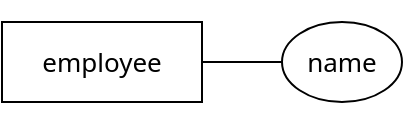 <mxfile version="15.5.2" type="device"><diagram id="R2lEEEUBdFMjLlhIrx00" name="Page-1"><mxGraphModel dx="572" dy="657" grid="1" gridSize="10" guides="1" tooltips="1" connect="1" arrows="1" fold="1" page="1" pageScale="1" pageWidth="850" pageHeight="1100" math="0" shadow="0" extFonts="Permanent Marker^https://fonts.googleapis.com/css?family=Permanent+Marker"><root><mxCell id="0"/><mxCell id="1" parent="0"/><mxCell id="q7kVAr8IP46gmb1G4fAA-1" value="" style="rounded=0;whiteSpace=wrap;html=1;fontFamily=Noto Sans;fontSource=https%3A%2F%2Ffonts.googleapis.com%2Fcss%3Ffamily%3DNoto%2BSans;strokeColor=none;fillColor=none;" vertex="1" parent="1"><mxGeometry x="942" y="29" width="30" height="20" as="geometry"/></mxCell><mxCell id="q7kVAr8IP46gmb1G4fAA-2" value="" style="rounded=0;whiteSpace=wrap;html=1;fontFamily=Noto Sans;fontSource=https%3A%2F%2Ffonts.googleapis.com%2Fcss%3Ffamily%3DNoto%2BSans;strokeColor=none;fillColor=none;" vertex="1" parent="1"><mxGeometry x="945" y="70" width="30" height="20" as="geometry"/></mxCell><mxCell id="lwd-V4n6v2EKuV_E1Pqr-1" value="employee" style="whiteSpace=wrap;html=1;align=center;fontSize=13;fontFamily=Noto Sans;fontSource=https%3A%2F%2Ffonts.googleapis.com%2Fcss%3Ffamily%3DNoto%2BSans;" parent="1" vertex="1"><mxGeometry x="910" y="40" width="100" height="40" as="geometry"/></mxCell><mxCell id="lwd-V4n6v2EKuV_E1Pqr-2" value="name" style="ellipse;whiteSpace=wrap;html=1;align=center;fontSize=13;fontFamily=Noto Sans;fontSource=https%3A%2F%2Ffonts.googleapis.com%2Fcss%3Ffamily%3DNoto%2BSans;" parent="1" vertex="1"><mxGeometry x="1050" y="40" width="60" height="40" as="geometry"/></mxCell><mxCell id="lwd-V4n6v2EKuV_E1Pqr-3" value="" style="endArrow=none;html=1;rounded=0;exitX=0;exitY=0.5;exitDx=0;exitDy=0;entryX=1;entryY=0.5;entryDx=0;entryDy=0;fontSize=13;fontFamily=Noto Sans;fontSource=https%3A%2F%2Ffonts.googleapis.com%2Fcss%3Ffamily%3DNoto%2BSans;" parent="1" source="lwd-V4n6v2EKuV_E1Pqr-2" target="lwd-V4n6v2EKuV_E1Pqr-1" edge="1"><mxGeometry relative="1" as="geometry"><mxPoint x="870" y="16" as="sourcePoint"/><mxPoint x="873.889" y="86" as="targetPoint"/></mxGeometry></mxCell></root></mxGraphModel></diagram></mxfile>